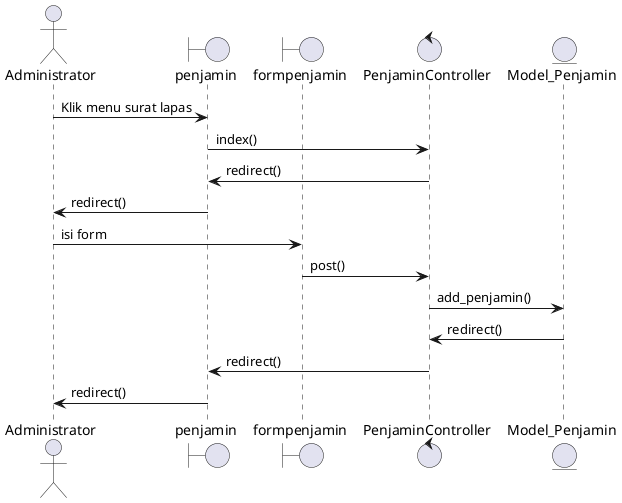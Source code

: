@startuml

actor Administrator
boundary penjamin
boundary formpenjamin
control PenjaminController
entity Model_Penjamin
Administrator->penjamin:Klik menu surat lapas
penjamin->PenjaminController : index()
PenjaminController->penjamin : redirect()
penjamin ->Administrator : redirect()
Administrator->formpenjamin : isi form
formpenjamin->PenjaminController : post()
PenjaminController->Model_Penjamin : add_penjamin()
Model_Penjamin->PenjaminController : redirect()
PenjaminController->penjamin : redirect()
penjamin->Administrator:redirect()

@enduml
